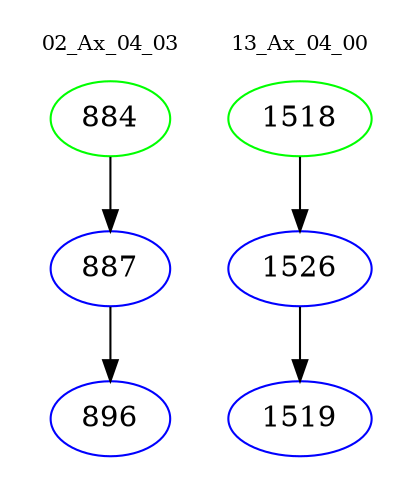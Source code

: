 digraph{
subgraph cluster_0 {
color = white
label = "02_Ax_04_03";
fontsize=10;
T0_884 [label="884", color="green"]
T0_884 -> T0_887 [color="black"]
T0_887 [label="887", color="blue"]
T0_887 -> T0_896 [color="black"]
T0_896 [label="896", color="blue"]
}
subgraph cluster_1 {
color = white
label = "13_Ax_04_00";
fontsize=10;
T1_1518 [label="1518", color="green"]
T1_1518 -> T1_1526 [color="black"]
T1_1526 [label="1526", color="blue"]
T1_1526 -> T1_1519 [color="black"]
T1_1519 [label="1519", color="blue"]
}
}
